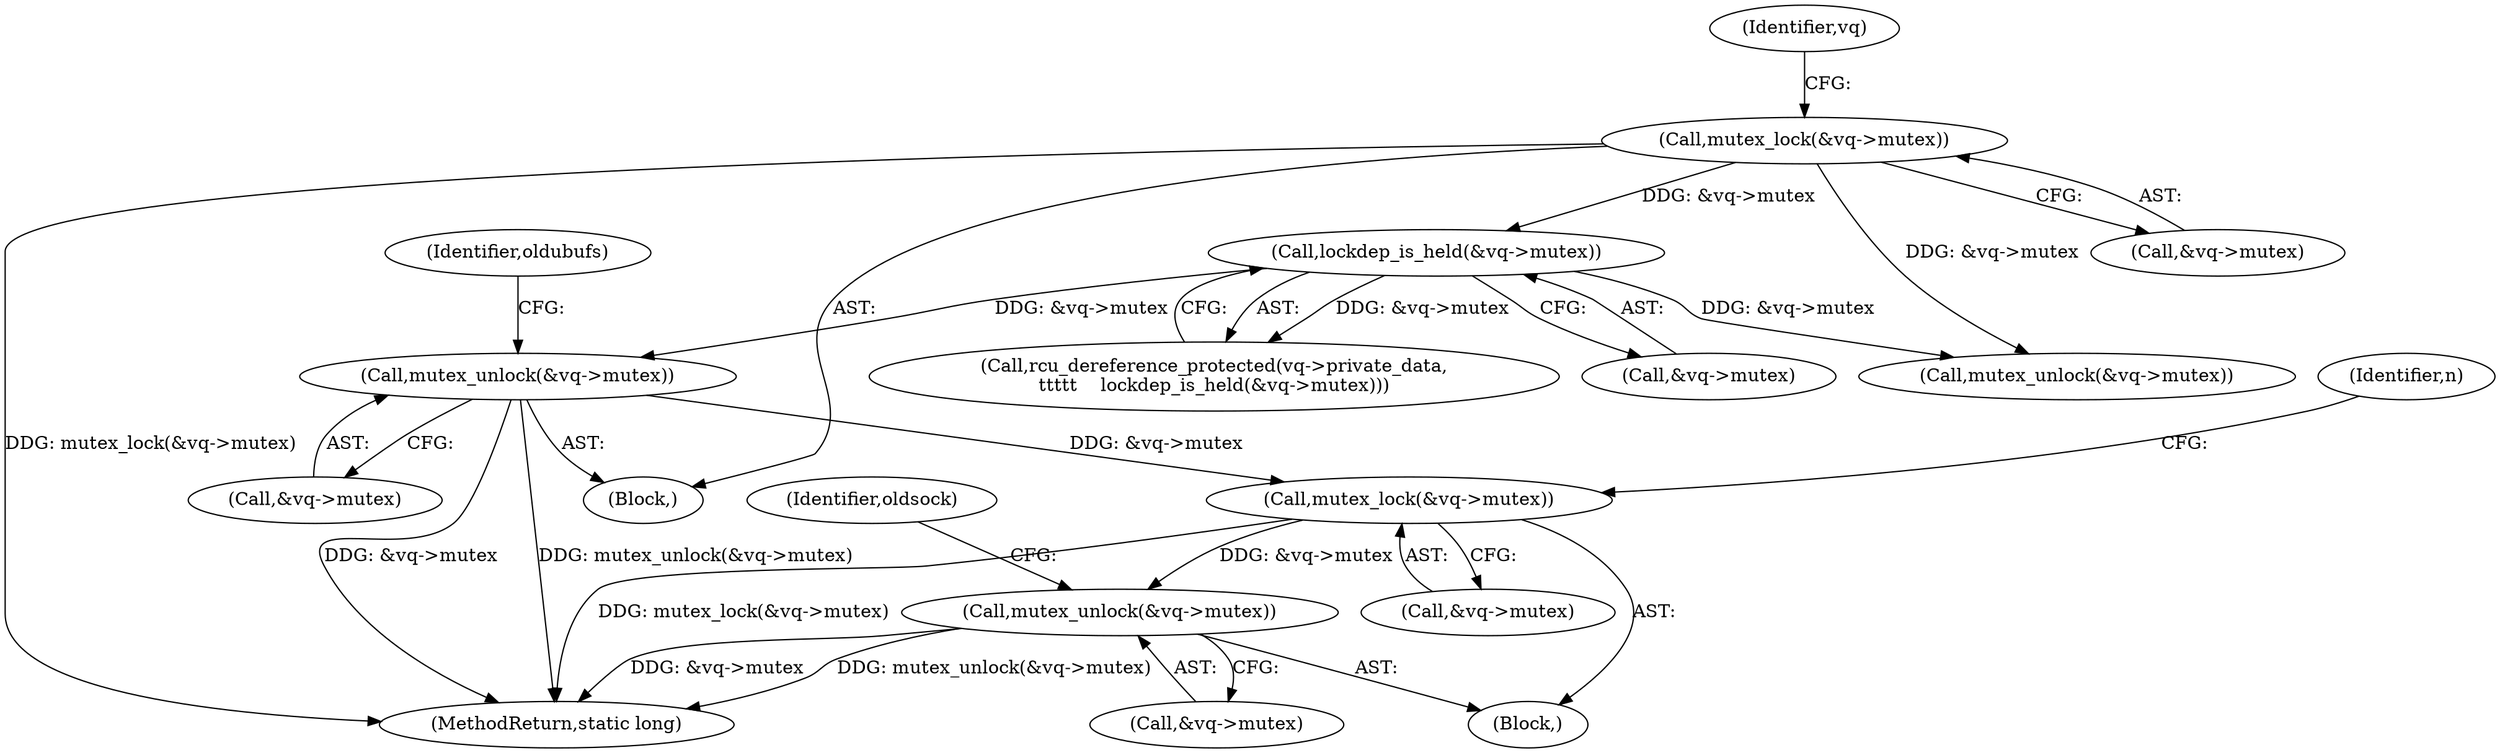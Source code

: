 digraph "0_linux_dd7633ecd553a5e304d349aa6f8eb8a0417098c5@API" {
"1000271" [label="(Call,mutex_unlock(&vq->mutex))"];
"1000196" [label="(Call,lockdep_is_held(&vq->mutex))"];
"1000162" [label="(Call,mutex_lock(&vq->mutex))"];
"1000281" [label="(Call,mutex_lock(&vq->mutex))"];
"1000289" [label="(Call,mutex_unlock(&vq->mutex))"];
"1000347" [label="(MethodReturn,static long)"];
"1000271" [label="(Call,mutex_unlock(&vq->mutex))"];
"1000287" [label="(Identifier,n)"];
"1000295" [label="(Identifier,oldsock)"];
"1000332" [label="(Call,mutex_unlock(&vq->mutex))"];
"1000192" [label="(Call,rcu_dereference_protected(vq->private_data,\n\t\t\t\t\t    lockdep_is_held(&vq->mutex)))"];
"1000289" [label="(Call,mutex_unlock(&vq->mutex))"];
"1000162" [label="(Call,mutex_lock(&vq->mutex))"];
"1000170" [label="(Identifier,vq)"];
"1000282" [label="(Call,&vq->mutex)"];
"1000281" [label="(Call,mutex_lock(&vq->mutex))"];
"1000196" [label="(Call,lockdep_is_held(&vq->mutex))"];
"1000278" [label="(Block,)"];
"1000106" [label="(Block,)"];
"1000277" [label="(Identifier,oldubufs)"];
"1000290" [label="(Call,&vq->mutex)"];
"1000272" [label="(Call,&vq->mutex)"];
"1000197" [label="(Call,&vq->mutex)"];
"1000163" [label="(Call,&vq->mutex)"];
"1000271" -> "1000106"  [label="AST: "];
"1000271" -> "1000272"  [label="CFG: "];
"1000272" -> "1000271"  [label="AST: "];
"1000277" -> "1000271"  [label="CFG: "];
"1000271" -> "1000347"  [label="DDG: &vq->mutex"];
"1000271" -> "1000347"  [label="DDG: mutex_unlock(&vq->mutex)"];
"1000196" -> "1000271"  [label="DDG: &vq->mutex"];
"1000271" -> "1000281"  [label="DDG: &vq->mutex"];
"1000196" -> "1000192"  [label="AST: "];
"1000196" -> "1000197"  [label="CFG: "];
"1000197" -> "1000196"  [label="AST: "];
"1000192" -> "1000196"  [label="CFG: "];
"1000196" -> "1000192"  [label="DDG: &vq->mutex"];
"1000162" -> "1000196"  [label="DDG: &vq->mutex"];
"1000196" -> "1000332"  [label="DDG: &vq->mutex"];
"1000162" -> "1000106"  [label="AST: "];
"1000162" -> "1000163"  [label="CFG: "];
"1000163" -> "1000162"  [label="AST: "];
"1000170" -> "1000162"  [label="CFG: "];
"1000162" -> "1000347"  [label="DDG: mutex_lock(&vq->mutex)"];
"1000162" -> "1000332"  [label="DDG: &vq->mutex"];
"1000281" -> "1000278"  [label="AST: "];
"1000281" -> "1000282"  [label="CFG: "];
"1000282" -> "1000281"  [label="AST: "];
"1000287" -> "1000281"  [label="CFG: "];
"1000281" -> "1000347"  [label="DDG: mutex_lock(&vq->mutex)"];
"1000281" -> "1000289"  [label="DDG: &vq->mutex"];
"1000289" -> "1000278"  [label="AST: "];
"1000289" -> "1000290"  [label="CFG: "];
"1000290" -> "1000289"  [label="AST: "];
"1000295" -> "1000289"  [label="CFG: "];
"1000289" -> "1000347"  [label="DDG: &vq->mutex"];
"1000289" -> "1000347"  [label="DDG: mutex_unlock(&vq->mutex)"];
}
